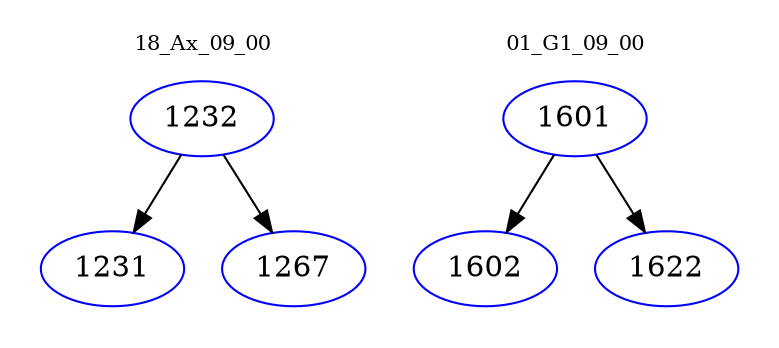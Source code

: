 digraph{
subgraph cluster_0 {
color = white
label = "18_Ax_09_00";
fontsize=10;
T0_1232 [label="1232", color="blue"]
T0_1232 -> T0_1231 [color="black"]
T0_1231 [label="1231", color="blue"]
T0_1232 -> T0_1267 [color="black"]
T0_1267 [label="1267", color="blue"]
}
subgraph cluster_1 {
color = white
label = "01_G1_09_00";
fontsize=10;
T1_1601 [label="1601", color="blue"]
T1_1601 -> T1_1602 [color="black"]
T1_1602 [label="1602", color="blue"]
T1_1601 -> T1_1622 [color="black"]
T1_1622 [label="1622", color="blue"]
}
}
